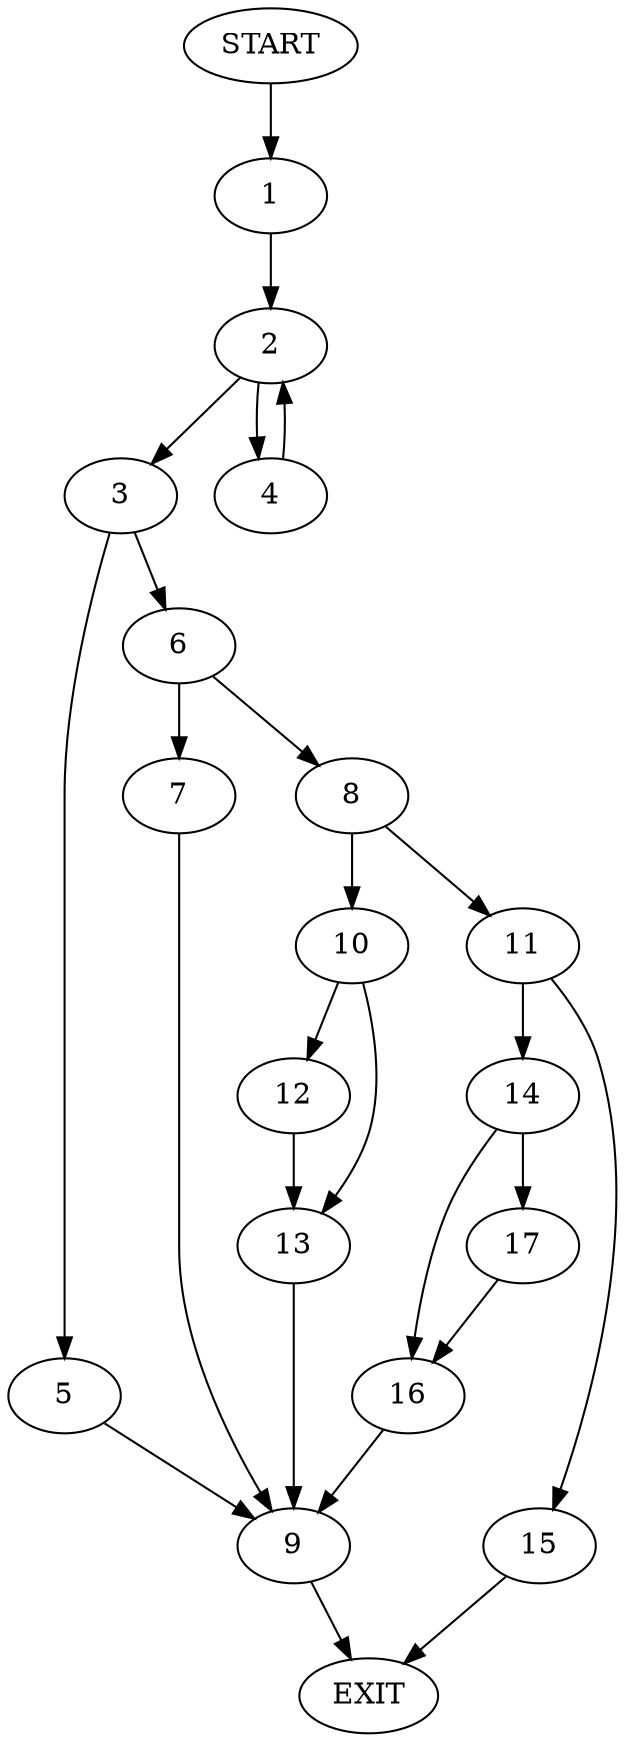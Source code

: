 digraph {
0 [label="START"]
18 [label="EXIT"]
0 -> 1
1 -> 2
2 -> 3
2 -> 4
3 -> 5
3 -> 6
4 -> 2
6 -> 7
6 -> 8
5 -> 9
9 -> 18
8 -> 10
8 -> 11
7 -> 9
10 -> 12
10 -> 13
11 -> 14
11 -> 15
12 -> 13
13 -> 9
14 -> 16
14 -> 17
15 -> 18
16 -> 9
17 -> 16
}
